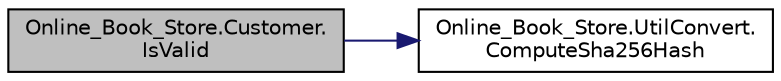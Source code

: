 digraph "Online_Book_Store.Customer.IsValid"
{
 // LATEX_PDF_SIZE
  edge [fontname="Helvetica",fontsize="10",labelfontname="Helvetica",labelfontsize="10"];
  node [fontname="Helvetica",fontsize="10",shape=record];
  rankdir="LR";
  Node1 [label="Online_Book_Store.Customer.\lIsValid",height=0.2,width=0.4,color="black", fillcolor="grey75", style="filled", fontcolor="black",tooltip="This function is used to control user information."];
  Node1 -> Node2 [color="midnightblue",fontsize="10",style="solid",fontname="Helvetica"];
  Node2 [label="Online_Book_Store.UtilConvert.\lComputeSha256Hash",height=0.2,width=0.4,color="black", fillcolor="white", style="filled",URL="$class_online___book___store_1_1_util_convert.html#a7a3f3fd4a8b6580c90ef337bf815814b",tooltip="This function hashes an incoming string using the SHA256 hash algorithm. It is used to keep the given..."];
}
